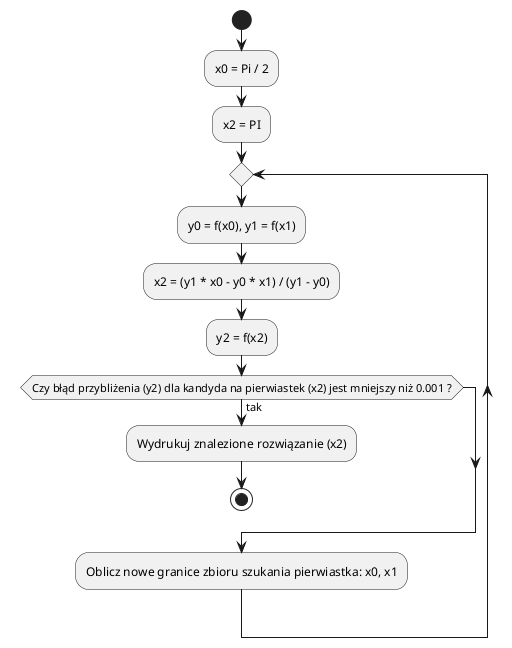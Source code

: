@startuml
start
:x0 = Pi / 2;
:x2 = PI;
repeat
  :y0 = f(x0), y1 = f(x1);
  :x2 = (y1 * x0 - y0 * x1) / (y1 - y0);
  :y2 = f(x2);
  if (Czy błąd przybliżenia (y2) dla kandyda na pierwiastek (x2) jest mniejszy niż 0.001 ?) then (tak)
    :Wydrukuj znalezione rozwiązanie (x2);
    stop
  endif

  :Oblicz nowe granice zbioru szukania pierwiastka: x0, x1;
repeat while

@enduml
